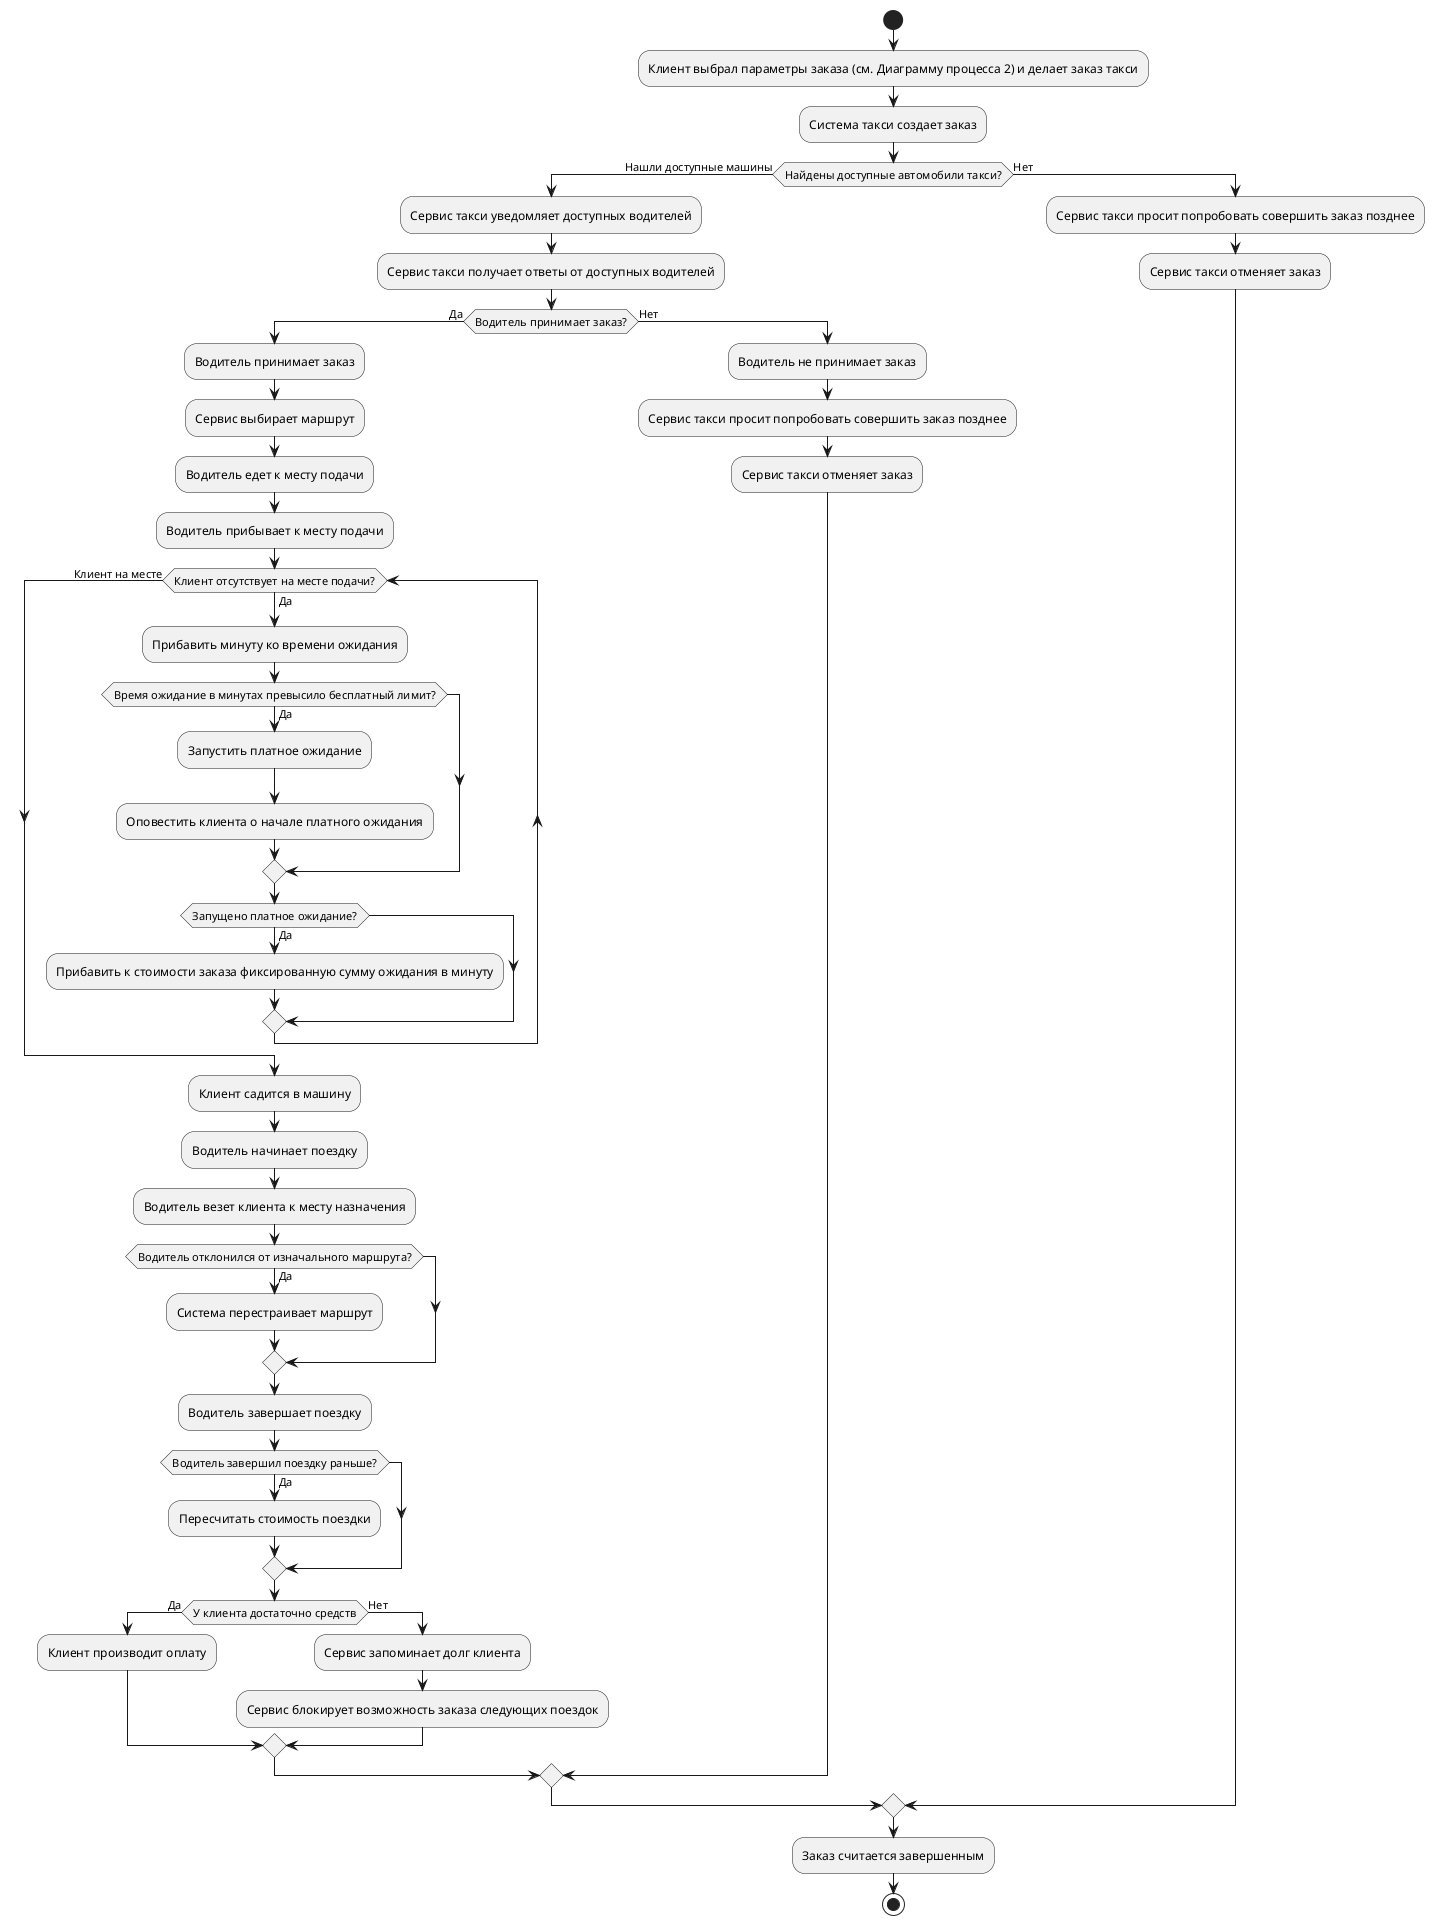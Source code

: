 @startuml
start
:Клиент выбрал параметры заказа (см. Диаграмму процесса 2) и делает заказ такси;
:Система такси создает заказ;
if (Найдены доступные автомобили такси?) then (Нашли доступные машины)
  :Сервис такси уведомляет доступных водителей;
  :Сервис такси получает ответы от доступных водителей;
  if (Водитель принимает заказ?) then (Да)
    :Водитель принимает заказ;
    :Сервис выбирает маршрут;
    :Водитель едет к месту подачи;
    :Водитель прибывает к месту подачи;
    while (Клиент отсутствует на месте подачи?) is (Да)
      :Прибавить минуту ко времени ожидания;
      if (Время ожидание в минутах превысило бесплатный лимит?) then (Да)
        :Запустить платное ожидание;
        :Оповестить клиента о начале платного ожидания;
      endif;
      if (Запущено платное ожидание?) then (Да)
        :Прибавить к стоимости заказа фиксированную сумму ожидания в минуту;
      endif;
    endwhile (Клиент на месте);
    :Клиент садится в машину;
    :Водитель начинает поездку;
    :Водитель везет клиента к месту назначения;
    if (Водитель отклонился от изначального маршрута?) then (Да)
      :Система перестраивает маршрут;
    endif;
    :Водитель завершает поездку;
    if (Водитель завершил поездку раньше?) then (Да)
      :Пересчитать стоимость поездки;
    endif;
    if (У клиента достаточно средств) then (Да)
      :Клиент производит оплату;
    else (Нет)
      :Сервис запоминает долг клиента;
      :Сервис блокирует возможность заказа следующих поездок;
    endif;
  else (Нет)
    :Водитель не принимает заказ;
    :Сервис такси просит попробовать совершить заказ позднее; 
    :Сервис такси отменяет заказ;
  endif
else (Нет)
  :Сервис такси просит попробовать совершить заказ позднее;
  :Сервис такси отменяет заказ;
endif
:Заказ считается завершенным;
stop
@enduml

